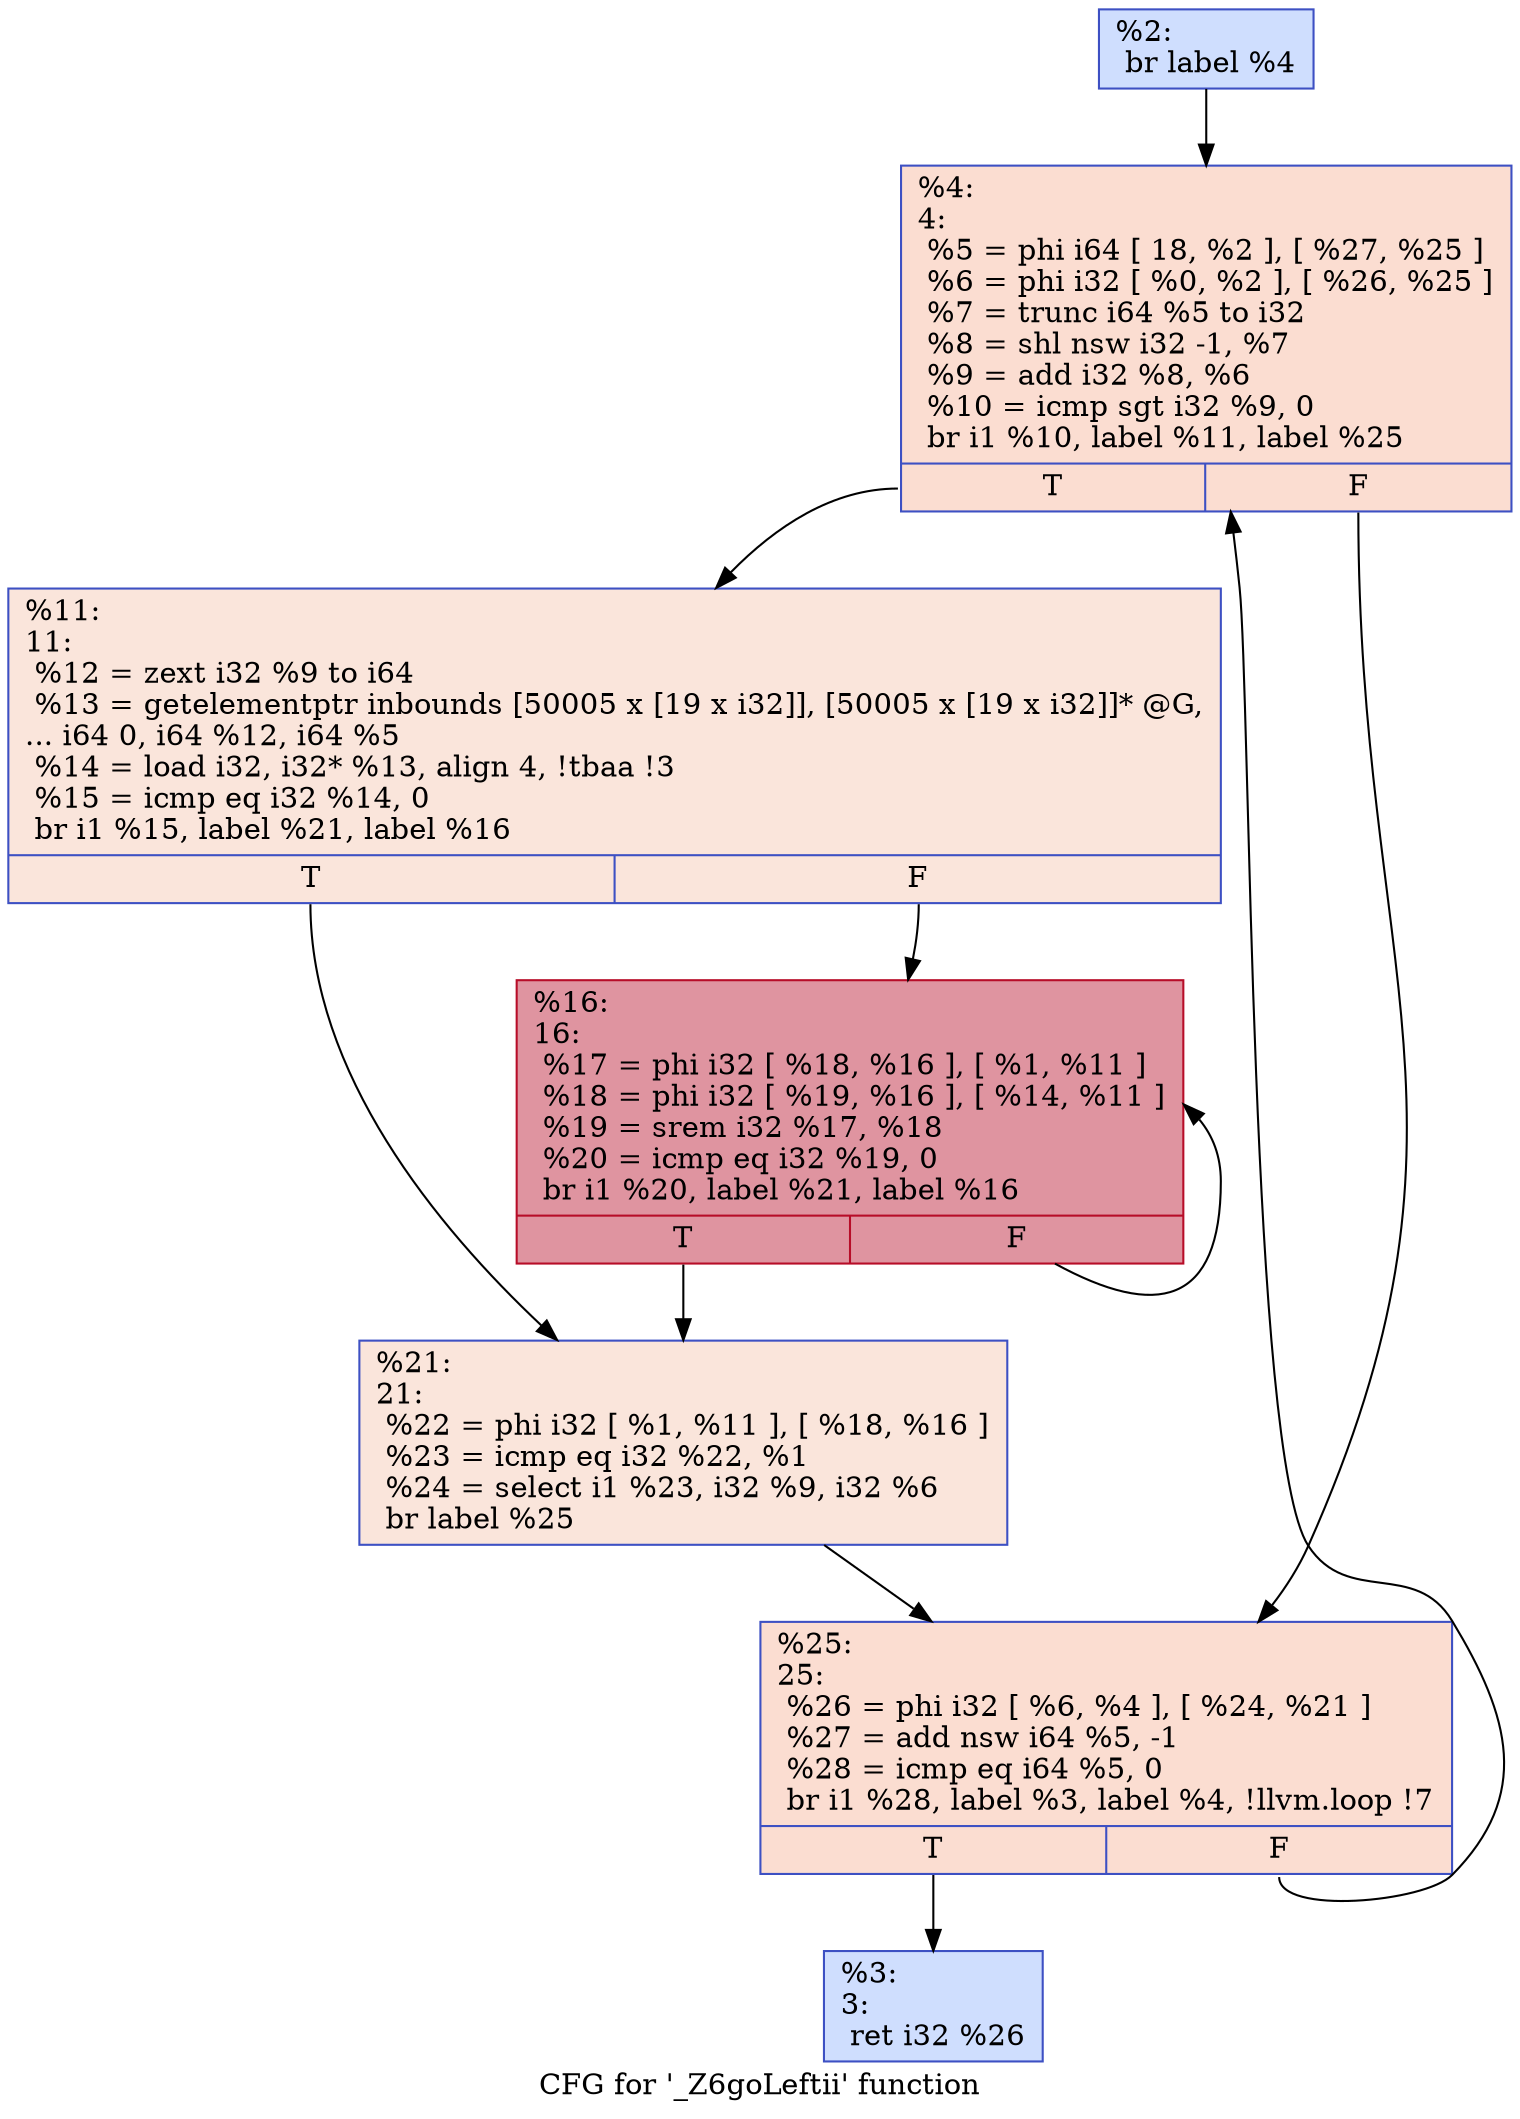digraph "CFG for '_Z6goLeftii' function" {
	label="CFG for '_Z6goLeftii' function";

	Node0x55cf4bb54330 [shape=record,color="#3d50c3ff", style=filled, fillcolor="#93b5fe70",label="{%2:\l  br label %4\l}"];
	Node0x55cf4bb54330 -> Node0x55cf4bb543b0;
	Node0x55cf4bb54470 [shape=record,color="#3d50c3ff", style=filled, fillcolor="#93b5fe70",label="{%3:\l3:                                                \l  ret i32 %26\l}"];
	Node0x55cf4bb543b0 [shape=record,color="#3d50c3ff", style=filled, fillcolor="#f7b39670",label="{%4:\l4:                                                \l  %5 = phi i64 [ 18, %2 ], [ %27, %25 ]\l  %6 = phi i32 [ %0, %2 ], [ %26, %25 ]\l  %7 = trunc i64 %5 to i32\l  %8 = shl nsw i32 -1, %7\l  %9 = add i32 %8, %6\l  %10 = icmp sgt i32 %9, 0\l  br i1 %10, label %11, label %25\l|{<s0>T|<s1>F}}"];
	Node0x55cf4bb543b0:s0 -> Node0x55cf4bb54560;
	Node0x55cf4bb543b0:s1 -> Node0x55cf4bb545e0;
	Node0x55cf4bb54560 [shape=record,color="#3d50c3ff", style=filled, fillcolor="#f4c5ad70",label="{%11:\l11:                                               \l  %12 = zext i32 %9 to i64\l  %13 = getelementptr inbounds [50005 x [19 x i32]], [50005 x [19 x i32]]* @G,\l... i64 0, i64 %12, i64 %5\l  %14 = load i32, i32* %13, align 4, !tbaa !3\l  %15 = icmp eq i32 %14, 0\l  br i1 %15, label %21, label %16\l|{<s0>T|<s1>F}}"];
	Node0x55cf4bb54560:s0 -> Node0x55cf4bb54d80;
	Node0x55cf4bb54560:s1 -> Node0x55cf4bb54dd0;
	Node0x55cf4bb54dd0 [shape=record,color="#b70d28ff", style=filled, fillcolor="#b70d2870",label="{%16:\l16:                                               \l  %17 = phi i32 [ %18, %16 ], [ %1, %11 ]\l  %18 = phi i32 [ %19, %16 ], [ %14, %11 ]\l  %19 = srem i32 %17, %18\l  %20 = icmp eq i32 %19, 0\l  br i1 %20, label %21, label %16\l|{<s0>T|<s1>F}}"];
	Node0x55cf4bb54dd0:s0 -> Node0x55cf4bb54d80;
	Node0x55cf4bb54dd0:s1 -> Node0x55cf4bb54dd0;
	Node0x55cf4bb54d80 [shape=record,color="#3d50c3ff", style=filled, fillcolor="#f4c5ad70",label="{%21:\l21:                                               \l  %22 = phi i32 [ %1, %11 ], [ %18, %16 ]\l  %23 = icmp eq i32 %22, %1\l  %24 = select i1 %23, i32 %9, i32 %6\l  br label %25\l}"];
	Node0x55cf4bb54d80 -> Node0x55cf4bb545e0;
	Node0x55cf4bb545e0 [shape=record,color="#3d50c3ff", style=filled, fillcolor="#f7b39670",label="{%25:\l25:                                               \l  %26 = phi i32 [ %6, %4 ], [ %24, %21 ]\l  %27 = add nsw i64 %5, -1\l  %28 = icmp eq i64 %5, 0\l  br i1 %28, label %3, label %4, !llvm.loop !7\l|{<s0>T|<s1>F}}"];
	Node0x55cf4bb545e0:s0 -> Node0x55cf4bb54470;
	Node0x55cf4bb545e0:s1 -> Node0x55cf4bb543b0;
}

